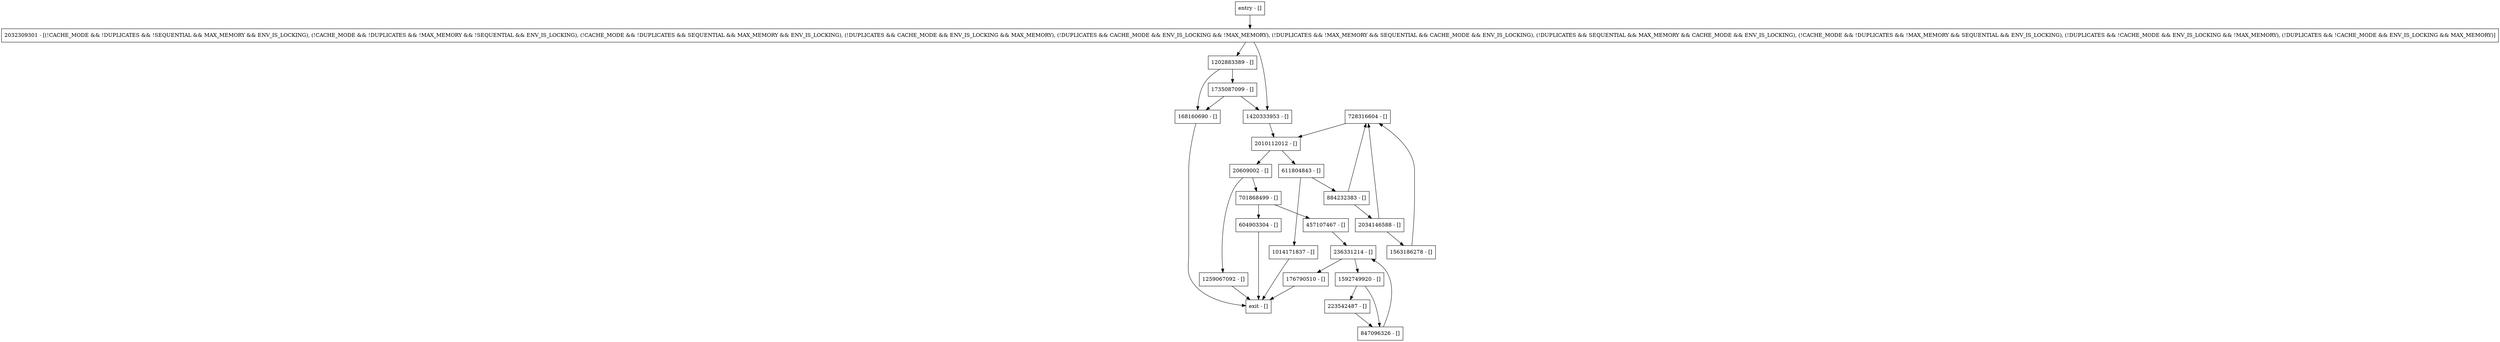 digraph set {
node [shape=record];
728316604 [label="728316604 - []"];
457107467 [label="457107467 - []"];
2010112012 [label="2010112012 - []"];
884232383 [label="884232383 - []"];
1563186278 [label="1563186278 - []"];
176790510 [label="176790510 - []"];
223542487 [label="223542487 - []"];
1420333953 [label="1420333953 - []"];
1014171837 [label="1014171837 - []"];
236331214 [label="236331214 - []"];
2032309301 [label="2032309301 - [(!CACHE_MODE && !DUPLICATES && !SEQUENTIAL && MAX_MEMORY && ENV_IS_LOCKING), (!CACHE_MODE && !DUPLICATES && !MAX_MEMORY && !SEQUENTIAL && ENV_IS_LOCKING), (!CACHE_MODE && !DUPLICATES && SEQUENTIAL && MAX_MEMORY && ENV_IS_LOCKING), (!DUPLICATES && CACHE_MODE && ENV_IS_LOCKING && MAX_MEMORY), (!DUPLICATES && CACHE_MODE && ENV_IS_LOCKING && !MAX_MEMORY), (!DUPLICATES && !MAX_MEMORY && SEQUENTIAL && CACHE_MODE && ENV_IS_LOCKING), (!DUPLICATES && SEQUENTIAL && MAX_MEMORY && CACHE_MODE && ENV_IS_LOCKING), (!CACHE_MODE && !DUPLICATES && !MAX_MEMORY && SEQUENTIAL && ENV_IS_LOCKING), (!DUPLICATES && !CACHE_MODE && ENV_IS_LOCKING && !MAX_MEMORY), (!DUPLICATES && !CACHE_MODE && ENV_IS_LOCKING && MAX_MEMORY)]"];
847096326 [label="847096326 - []"];
168160690 [label="168160690 - []"];
604903304 [label="604903304 - []"];
20609002 [label="20609002 - []"];
1202883389 [label="1202883389 - []"];
1592749920 [label="1592749920 - []"];
2034146588 [label="2034146588 - []"];
1735087099 [label="1735087099 - []"];
entry [label="entry - []"];
exit [label="exit - []"];
701868499 [label="701868499 - []"];
1259067092 [label="1259067092 - []"];
611804843 [label="611804843 - []"];
entry;
exit;
728316604 -> 2010112012;
457107467 -> 236331214;
2010112012 -> 611804843;
2010112012 -> 20609002;
884232383 -> 728316604;
884232383 -> 2034146588;
1563186278 -> 728316604;
176790510 -> exit;
223542487 -> 847096326;
1420333953 -> 2010112012;
1014171837 -> exit;
236331214 -> 176790510;
236331214 -> 1592749920;
2032309301 -> 1202883389;
2032309301 -> 1420333953;
847096326 -> 236331214;
168160690 -> exit;
604903304 -> exit;
20609002 -> 701868499;
20609002 -> 1259067092;
1202883389 -> 168160690;
1202883389 -> 1735087099;
1592749920 -> 847096326;
1592749920 -> 223542487;
2034146588 -> 728316604;
2034146588 -> 1563186278;
1735087099 -> 168160690;
1735087099 -> 1420333953;
entry -> 2032309301;
701868499 -> 457107467;
701868499 -> 604903304;
1259067092 -> exit;
611804843 -> 884232383;
611804843 -> 1014171837;
}
